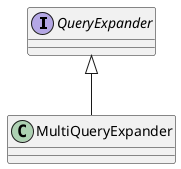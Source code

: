 @startuml
'https://plantuml.com/class-diagram

interface QueryExpander
class MultiQueryExpander

QueryExpander <|-- MultiQueryExpander


@enduml